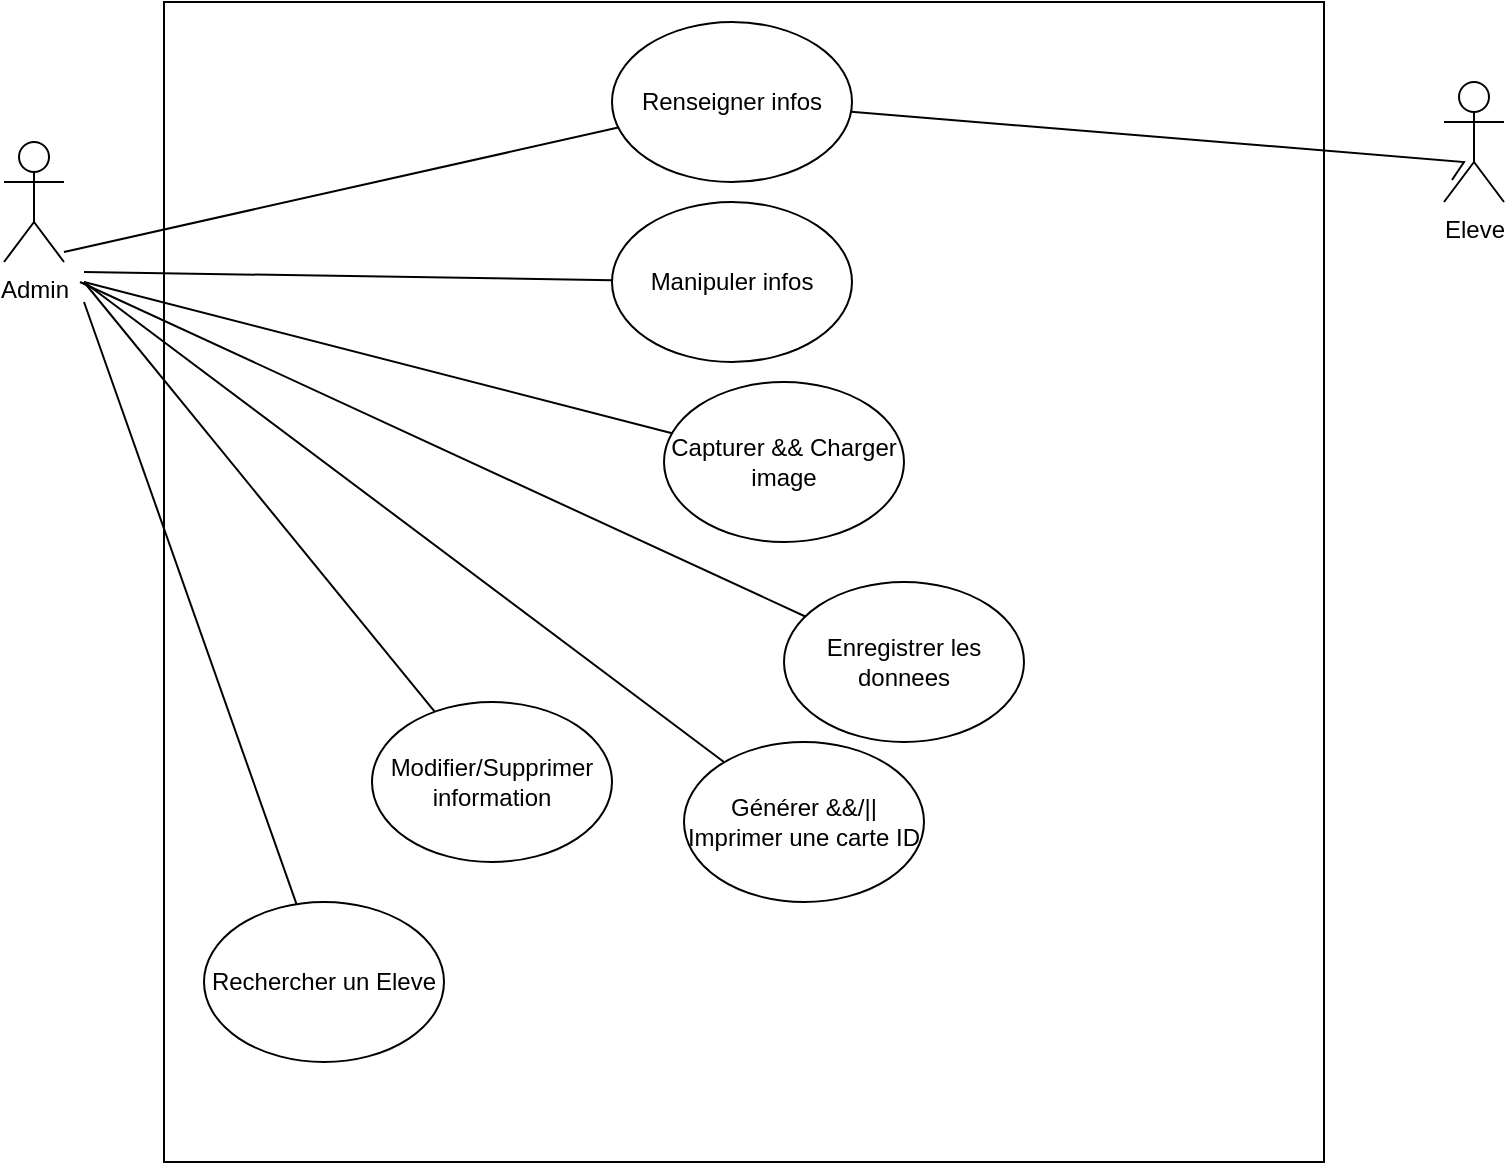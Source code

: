 <mxfile version="24.2.3" type="github">
  <diagram name="Page-1" id="f9k9ulHIZrHphQu0rKdZ">
    <mxGraphModel dx="961" dy="638" grid="1" gridSize="10" guides="1" tooltips="1" connect="1" arrows="1" fold="1" page="1" pageScale="1" pageWidth="827" pageHeight="1169" math="0" shadow="0">
      <root>
        <mxCell id="0" />
        <mxCell id="1" parent="0" />
        <mxCell id="6J9riJxoOlW85ozBuu5x-1" value="" style="whiteSpace=wrap;html=1;aspect=fixed;" vertex="1" parent="1">
          <mxGeometry x="130" y="70" width="580" height="580" as="geometry" />
        </mxCell>
        <mxCell id="6J9riJxoOlW85ozBuu5x-2" value="Admin" style="shape=umlActor;verticalLabelPosition=bottom;verticalAlign=top;html=1;" vertex="1" parent="1">
          <mxGeometry x="50" y="140" width="30" height="60" as="geometry" />
        </mxCell>
        <mxCell id="6J9riJxoOlW85ozBuu5x-3" value="Eleve" style="shape=umlActor;verticalLabelPosition=bottom;verticalAlign=top;html=1;" vertex="1" parent="1">
          <mxGeometry x="770" y="110" width="30" height="60" as="geometry" />
        </mxCell>
        <mxCell id="6J9riJxoOlW85ozBuu5x-7" value="Renseigner infos" style="ellipse;whiteSpace=wrap;html=1;" vertex="1" parent="1">
          <mxGeometry x="354" y="80" width="120" height="80" as="geometry" />
        </mxCell>
        <mxCell id="6J9riJxoOlW85ozBuu5x-9" value="" style="endArrow=none;html=1;rounded=0;" edge="1" parent="1" target="6J9riJxoOlW85ozBuu5x-7">
          <mxGeometry width="50" height="50" relative="1" as="geometry">
            <mxPoint x="80" y="195" as="sourcePoint" />
            <mxPoint x="130" y="145" as="targetPoint" />
          </mxGeometry>
        </mxCell>
        <mxCell id="6J9riJxoOlW85ozBuu5x-10" value="Manipuler infos" style="ellipse;whiteSpace=wrap;html=1;" vertex="1" parent="1">
          <mxGeometry x="354" y="170" width="120" height="80" as="geometry" />
        </mxCell>
        <mxCell id="6J9riJxoOlW85ozBuu5x-11" value="" style="endArrow=none;html=1;rounded=0;" edge="1" target="6J9riJxoOlW85ozBuu5x-10" parent="1">
          <mxGeometry width="50" height="50" relative="1" as="geometry">
            <mxPoint x="90" y="205" as="sourcePoint" />
            <mxPoint x="140" y="155" as="targetPoint" />
          </mxGeometry>
        </mxCell>
        <mxCell id="6J9riJxoOlW85ozBuu5x-17" value="" style="endArrow=none;html=1;rounded=0;" edge="1" target="6J9riJxoOlW85ozBuu5x-16" parent="1">
          <mxGeometry width="50" height="50" relative="1" as="geometry">
            <mxPoint x="90" y="210" as="sourcePoint" />
            <mxPoint x="170" y="185" as="targetPoint" />
          </mxGeometry>
        </mxCell>
        <mxCell id="6J9riJxoOlW85ozBuu5x-16" value="Capturer &amp;amp;&amp;amp; Charger image" style="ellipse;whiteSpace=wrap;html=1;" vertex="1" parent="1">
          <mxGeometry x="380" y="260" width="120" height="80" as="geometry" />
        </mxCell>
        <mxCell id="6J9riJxoOlW85ozBuu5x-28" value="" style="endArrow=none;html=1;rounded=0;entryX=0.133;entryY=0.817;entryDx=0;entryDy=0;entryPerimeter=0;" edge="1" parent="1" source="6J9riJxoOlW85ozBuu5x-7" target="6J9riJxoOlW85ozBuu5x-3">
          <mxGeometry width="50" height="50" relative="1" as="geometry">
            <mxPoint x="430" y="360" as="sourcePoint" />
            <mxPoint x="480" y="310" as="targetPoint" />
            <Array as="points">
              <mxPoint x="780" y="150" />
            </Array>
          </mxGeometry>
        </mxCell>
        <mxCell id="6J9riJxoOlW85ozBuu5x-29" value="" style="endArrow=none;html=1;rounded=0;" edge="1" parent="1" target="6J9riJxoOlW85ozBuu5x-18">
          <mxGeometry width="50" height="50" relative="1" as="geometry">
            <mxPoint x="88" y="210" as="sourcePoint" />
            <mxPoint x="240.003" y="404.027" as="targetPoint" />
          </mxGeometry>
        </mxCell>
        <mxCell id="6J9riJxoOlW85ozBuu5x-18" value="Enregistrer les donnees" style="ellipse;whiteSpace=wrap;html=1;" vertex="1" parent="1">
          <mxGeometry x="440" y="360" width="120" height="80" as="geometry" />
        </mxCell>
        <mxCell id="6J9riJxoOlW85ozBuu5x-30" value="Générer &amp;amp;&amp;amp;/|| Imprimer une carte ID" style="ellipse;whiteSpace=wrap;html=1;" vertex="1" parent="1">
          <mxGeometry x="390" y="440" width="120" height="80" as="geometry" />
        </mxCell>
        <mxCell id="6J9riJxoOlW85ozBuu5x-31" value="" style="endArrow=none;html=1;rounded=0;" edge="1" target="6J9riJxoOlW85ozBuu5x-30" parent="1">
          <mxGeometry width="50" height="50" relative="1" as="geometry">
            <mxPoint x="90" y="210" as="sourcePoint" />
            <mxPoint x="232.003" y="504.027" as="targetPoint" />
          </mxGeometry>
        </mxCell>
        <mxCell id="6J9riJxoOlW85ozBuu5x-32" value="Rechercher un Eleve" style="ellipse;whiteSpace=wrap;html=1;" vertex="1" parent="1">
          <mxGeometry x="150" y="520" width="120" height="80" as="geometry" />
        </mxCell>
        <mxCell id="6J9riJxoOlW85ozBuu5x-34" value="" style="endArrow=none;html=1;rounded=0;" edge="1" parent="1" target="6J9riJxoOlW85ozBuu5x-32">
          <mxGeometry width="50" height="50" relative="1" as="geometry">
            <mxPoint x="90" y="220" as="sourcePoint" />
            <mxPoint x="284" y="458" as="targetPoint" />
          </mxGeometry>
        </mxCell>
        <mxCell id="6J9riJxoOlW85ozBuu5x-36" value="Modifier/Supprimer information" style="ellipse;whiteSpace=wrap;html=1;" vertex="1" parent="1">
          <mxGeometry x="234" y="420" width="120" height="80" as="geometry" />
        </mxCell>
        <mxCell id="6J9riJxoOlW85ozBuu5x-37" value="" style="endArrow=none;html=1;rounded=0;" edge="1" target="6J9riJxoOlW85ozBuu5x-36" parent="1">
          <mxGeometry width="50" height="50" relative="1" as="geometry">
            <mxPoint x="90" y="210" as="sourcePoint" />
            <mxPoint x="112.003" y="499.027" as="targetPoint" />
          </mxGeometry>
        </mxCell>
      </root>
    </mxGraphModel>
  </diagram>
</mxfile>
